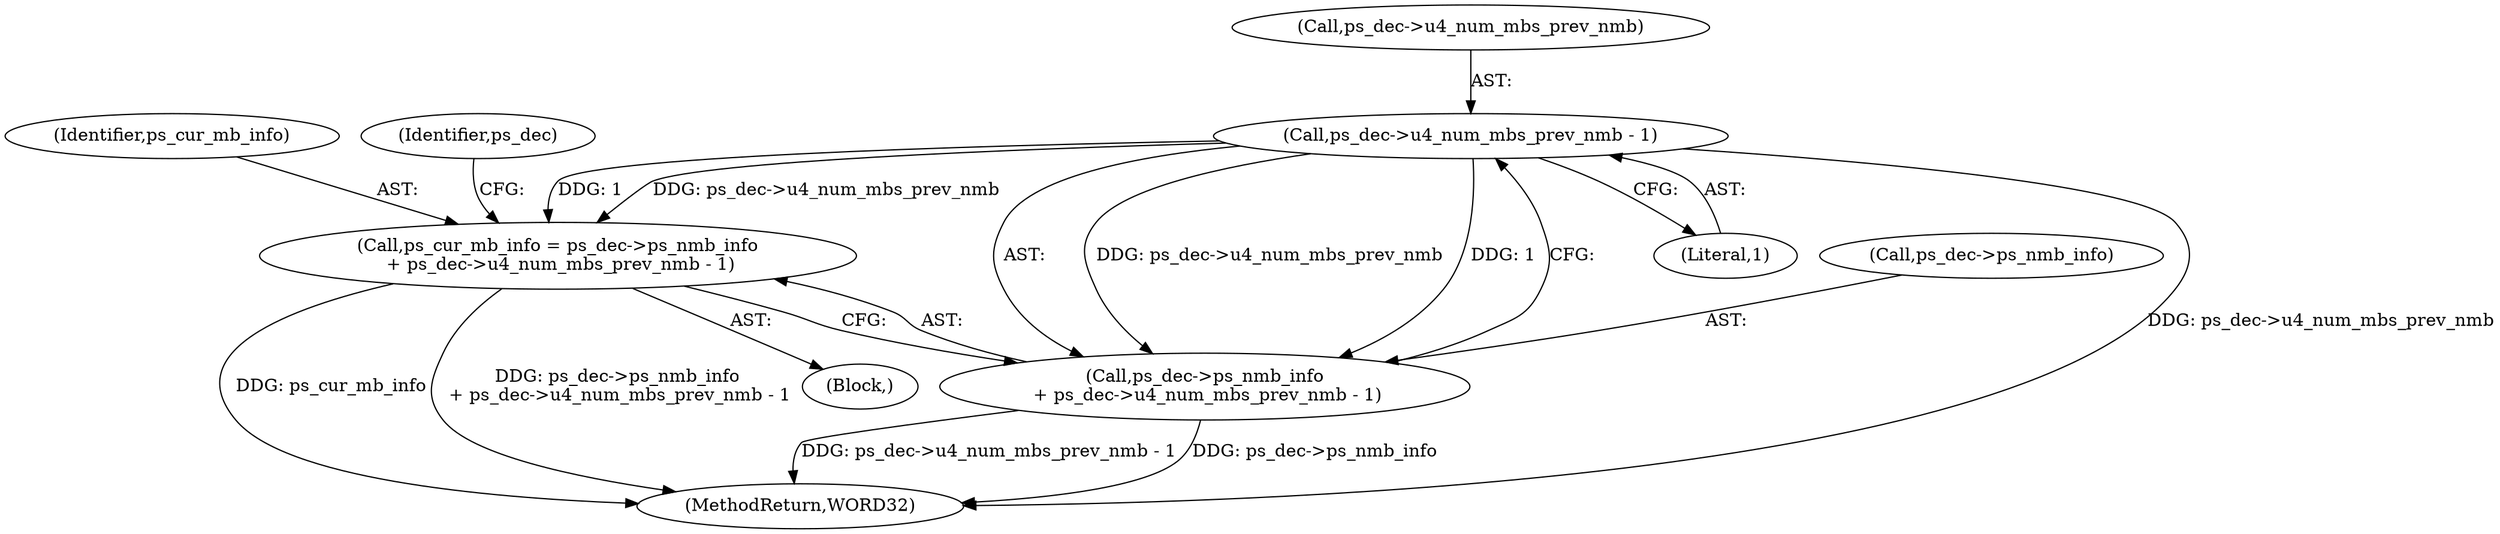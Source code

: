 digraph "0_Android_a78887bcffbc2995cf9ed72e0697acf560875e9e_1@pointer" {
"1000554" [label="(Call,ps_dec->u4_num_mbs_prev_nmb - 1)"];
"1000548" [label="(Call,ps_cur_mb_info = ps_dec->ps_nmb_info\n + ps_dec->u4_num_mbs_prev_nmb - 1)"];
"1000550" [label="(Call,ps_dec->ps_nmb_info\n + ps_dec->u4_num_mbs_prev_nmb - 1)"];
"1000550" [label="(Call,ps_dec->ps_nmb_info\n + ps_dec->u4_num_mbs_prev_nmb - 1)"];
"1000547" [label="(Block,)"];
"1000554" [label="(Call,ps_dec->u4_num_mbs_prev_nmb - 1)"];
"1000549" [label="(Identifier,ps_cur_mb_info)"];
"1000558" [label="(Literal,1)"];
"1000561" [label="(Identifier,ps_dec)"];
"1001350" [label="(MethodReturn,WORD32)"];
"1000555" [label="(Call,ps_dec->u4_num_mbs_prev_nmb)"];
"1000551" [label="(Call,ps_dec->ps_nmb_info)"];
"1000548" [label="(Call,ps_cur_mb_info = ps_dec->ps_nmb_info\n + ps_dec->u4_num_mbs_prev_nmb - 1)"];
"1000554" -> "1000550"  [label="AST: "];
"1000554" -> "1000558"  [label="CFG: "];
"1000555" -> "1000554"  [label="AST: "];
"1000558" -> "1000554"  [label="AST: "];
"1000550" -> "1000554"  [label="CFG: "];
"1000554" -> "1001350"  [label="DDG: ps_dec->u4_num_mbs_prev_nmb"];
"1000554" -> "1000548"  [label="DDG: ps_dec->u4_num_mbs_prev_nmb"];
"1000554" -> "1000548"  [label="DDG: 1"];
"1000554" -> "1000550"  [label="DDG: ps_dec->u4_num_mbs_prev_nmb"];
"1000554" -> "1000550"  [label="DDG: 1"];
"1000548" -> "1000547"  [label="AST: "];
"1000548" -> "1000550"  [label="CFG: "];
"1000549" -> "1000548"  [label="AST: "];
"1000550" -> "1000548"  [label="AST: "];
"1000561" -> "1000548"  [label="CFG: "];
"1000548" -> "1001350"  [label="DDG: ps_dec->ps_nmb_info\n + ps_dec->u4_num_mbs_prev_nmb - 1"];
"1000548" -> "1001350"  [label="DDG: ps_cur_mb_info"];
"1000551" -> "1000550"  [label="AST: "];
"1000550" -> "1001350"  [label="DDG: ps_dec->u4_num_mbs_prev_nmb - 1"];
"1000550" -> "1001350"  [label="DDG: ps_dec->ps_nmb_info"];
}

